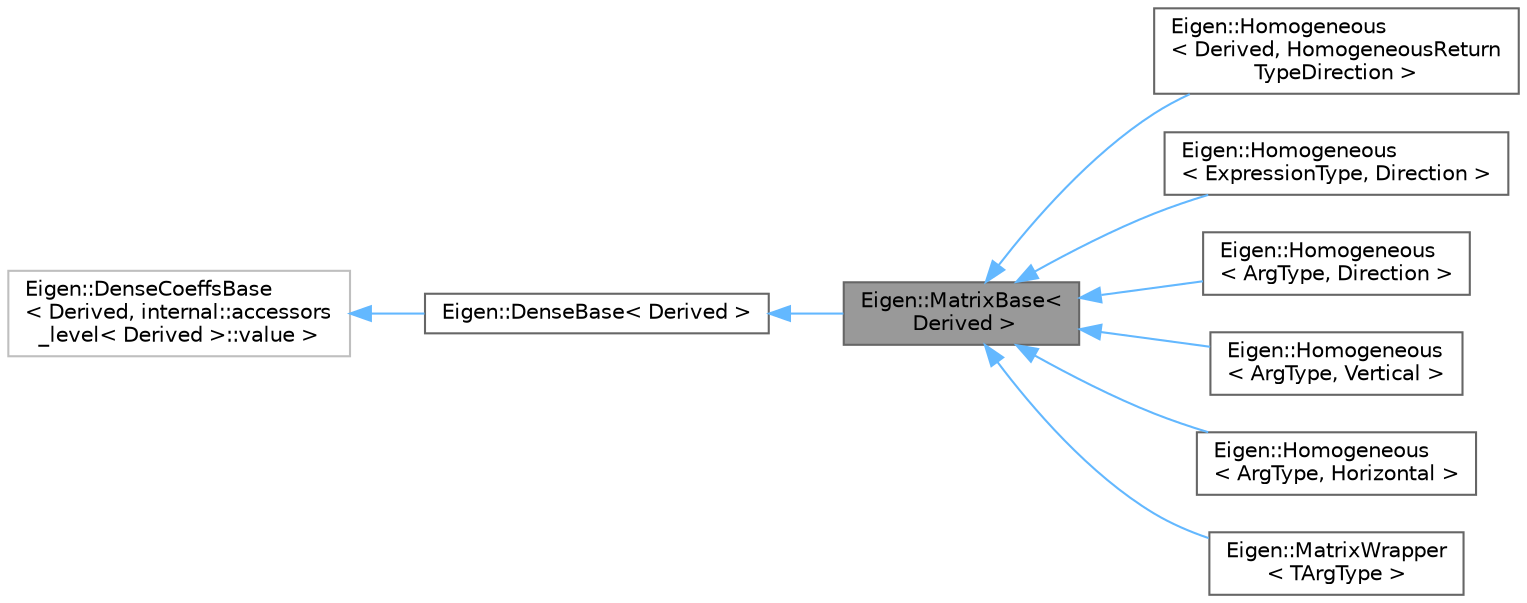digraph "Eigen::MatrixBase&lt; Derived &gt;"
{
 // LATEX_PDF_SIZE
  bgcolor="transparent";
  edge [fontname=Helvetica,fontsize=10,labelfontname=Helvetica,labelfontsize=10];
  node [fontname=Helvetica,fontsize=10,shape=box,height=0.2,width=0.4];
  rankdir="LR";
  Node1 [id="Node000001",label="Eigen::MatrixBase\<\l Derived \>",height=0.2,width=0.4,color="gray40", fillcolor="grey60", style="filled", fontcolor="black",tooltip="Base class for all dense matrices, vectors, and expressions."];
  Node2 -> Node1 [id="edge9_Node000001_Node000002",dir="back",color="steelblue1",style="solid",tooltip=" "];
  Node2 [id="Node000002",label="Eigen::DenseBase\< Derived \>",height=0.2,width=0.4,color="gray40", fillcolor="white", style="filled",URL="$classEigen_1_1DenseBase.html",tooltip="Base class for all dense matrices, vectors, and arrays."];
  Node3 -> Node2 [id="edge10_Node000002_Node000003",dir="back",color="steelblue1",style="solid",tooltip=" "];
  Node3 [id="Node000003",label="Eigen::DenseCoeffsBase\l\< Derived, internal::accessors\l_level\< Derived \>::value \>",height=0.2,width=0.4,color="grey75", fillcolor="white", style="filled",URL="$classEigen_1_1DenseCoeffsBase.html",tooltip=" "];
  Node1 -> Node4 [id="edge11_Node000001_Node000004",dir="back",color="steelblue1",style="solid",tooltip=" "];
  Node4 [id="Node000004",label="Eigen::Homogeneous\l\< Derived, HomogeneousReturn\lTypeDirection \>",height=0.2,width=0.4,color="gray40", fillcolor="white", style="filled",URL="$classEigen_1_1Homogeneous.html",tooltip=" "];
  Node1 -> Node5 [id="edge12_Node000001_Node000005",dir="back",color="steelblue1",style="solid",tooltip=" "];
  Node5 [id="Node000005",label="Eigen::Homogeneous\l\< ExpressionType, Direction \>",height=0.2,width=0.4,color="gray40", fillcolor="white", style="filled",URL="$classEigen_1_1Homogeneous.html",tooltip=" "];
  Node1 -> Node6 [id="edge13_Node000001_Node000006",dir="back",color="steelblue1",style="solid",tooltip=" "];
  Node6 [id="Node000006",label="Eigen::Homogeneous\l\< ArgType, Direction \>",height=0.2,width=0.4,color="gray40", fillcolor="white", style="filled",URL="$classEigen_1_1Homogeneous.html",tooltip=" "];
  Node1 -> Node7 [id="edge14_Node000001_Node000007",dir="back",color="steelblue1",style="solid",tooltip=" "];
  Node7 [id="Node000007",label="Eigen::Homogeneous\l\< ArgType, Vertical \>",height=0.2,width=0.4,color="gray40", fillcolor="white", style="filled",URL="$classEigen_1_1Homogeneous.html",tooltip=" "];
  Node1 -> Node8 [id="edge15_Node000001_Node000008",dir="back",color="steelblue1",style="solid",tooltip=" "];
  Node8 [id="Node000008",label="Eigen::Homogeneous\l\< ArgType, Horizontal \>",height=0.2,width=0.4,color="gray40", fillcolor="white", style="filled",URL="$classEigen_1_1Homogeneous.html",tooltip=" "];
  Node1 -> Node9 [id="edge16_Node000001_Node000009",dir="back",color="steelblue1",style="solid",tooltip=" "];
  Node9 [id="Node000009",label="Eigen::MatrixWrapper\l\< TArgType \>",height=0.2,width=0.4,color="gray40", fillcolor="white", style="filled",URL="$classEigen_1_1MatrixWrapper.html",tooltip=" "];
}
